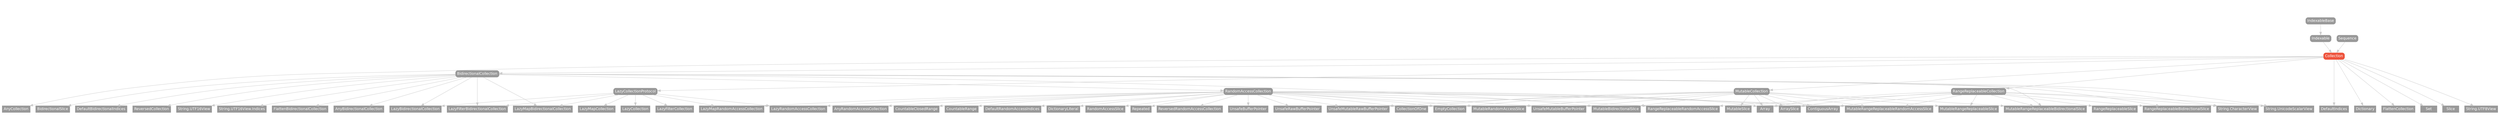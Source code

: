 strict digraph "Collection - Type Hierarchy - SwiftDoc.org" {
    pad="0.1,0.8"
    node [shape=box, style="filled,rounded", color="#999999", fillcolor="#999999", fontcolor=white, fontname=Helvetica, fontnames="Helvetica,sansserif", fontsize=12, margin="0.07,0.05", height="0.3"]
    edge [color="#cccccc"]
    "AnyBidirectionalCollection" [URL="/type/AnyBidirectionalCollection/hierarchy/", style=filled]
    "AnyCollection" [URL="/type/AnyCollection/hierarchy/", style=filled]
    "AnyRandomAccessCollection" [URL="/type/AnyRandomAccessCollection/hierarchy/", style=filled]
    "Array" [URL="/type/Array/hierarchy/", style=filled]
    "ArraySlice" [URL="/type/ArraySlice/hierarchy/", style=filled]
    "BidirectionalCollection" [URL="/protocol/BidirectionalCollection/hierarchy/"]
    "BidirectionalSlice" [URL="/type/BidirectionalSlice/hierarchy/", style=filled]
    "Collection" [URL="/protocol/Collection/", style="filled,rounded", fillcolor="#ee543d", color="#ee543d"]
    "CollectionOfOne" [URL="/type/CollectionOfOne/hierarchy/", style=filled]
    "ContiguousArray" [URL="/type/ContiguousArray/hierarchy/", style=filled]
    "CountableClosedRange" [URL="/type/CountableClosedRange/hierarchy/", style=filled]
    "CountableRange" [URL="/type/CountableRange/hierarchy/", style=filled]
    "DefaultBidirectionalIndices" [URL="/type/DefaultBidirectionalIndices/hierarchy/", style=filled]
    "DefaultIndices" [URL="/type/DefaultIndices/hierarchy/", style=filled]
    "DefaultRandomAccessIndices" [URL="/type/DefaultRandomAccessIndices/hierarchy/", style=filled]
    "Dictionary" [URL="/type/Dictionary/hierarchy/", style=filled]
    "DictionaryLiteral" [URL="/type/DictionaryLiteral/hierarchy/", style=filled]
    "EmptyCollection" [URL="/type/EmptyCollection/hierarchy/", style=filled]
    "FlattenBidirectionalCollection" [URL="/type/FlattenBidirectionalCollection/hierarchy/", style=filled]
    "FlattenCollection" [URL="/type/FlattenCollection/hierarchy/", style=filled]
    "Indexable" [URL="/protocol/Indexable/hierarchy/"]
    "IndexableBase" [URL="/protocol/IndexableBase/hierarchy/"]
    "LazyBidirectionalCollection" [URL="/type/LazyBidirectionalCollection/hierarchy/", style=filled]
    "LazyCollection" [URL="/type/LazyCollection/hierarchy/", style=filled]
    "LazyCollectionProtocol" [URL="/protocol/LazyCollectionProtocol/hierarchy/"]
    "LazyFilterBidirectionalCollection" [URL="/type/LazyFilterBidirectionalCollection/hierarchy/", style=filled]
    "LazyFilterCollection" [URL="/type/LazyFilterCollection/hierarchy/", style=filled]
    "LazyMapBidirectionalCollection" [URL="/type/LazyMapBidirectionalCollection/hierarchy/", style=filled]
    "LazyMapCollection" [URL="/type/LazyMapCollection/hierarchy/", style=filled]
    "LazyMapRandomAccessCollection" [URL="/type/LazyMapRandomAccessCollection/hierarchy/", style=filled]
    "LazyRandomAccessCollection" [URL="/type/LazyRandomAccessCollection/hierarchy/", style=filled]
    "MutableBidirectionalSlice" [URL="/type/MutableBidirectionalSlice/hierarchy/", style=filled]
    "MutableCollection" [URL="/protocol/MutableCollection/hierarchy/"]
    "MutableRandomAccessSlice" [URL="/type/MutableRandomAccessSlice/hierarchy/", style=filled]
    "MutableRangeReplaceableBidirectionalSlice" [URL="/type/MutableRangeReplaceableBidirectionalSlice/hierarchy/", style=filled]
    "MutableRangeReplaceableRandomAccessSlice" [URL="/type/MutableRangeReplaceableRandomAccessSlice/hierarchy/", style=filled]
    "MutableRangeReplaceableSlice" [URL="/type/MutableRangeReplaceableSlice/hierarchy/", style=filled]
    "MutableSlice" [URL="/type/MutableSlice/hierarchy/", style=filled]
    "RandomAccessCollection" [URL="/protocol/RandomAccessCollection/hierarchy/"]
    "RandomAccessSlice" [URL="/type/RandomAccessSlice/hierarchy/", style=filled]
    "RangeReplaceableBidirectionalSlice" [URL="/type/RangeReplaceableBidirectionalSlice/hierarchy/", style=filled]
    "RangeReplaceableCollection" [URL="/protocol/RangeReplaceableCollection/hierarchy/"]
    "RangeReplaceableRandomAccessSlice" [URL="/type/RangeReplaceableRandomAccessSlice/hierarchy/", style=filled]
    "RangeReplaceableSlice" [URL="/type/RangeReplaceableSlice/hierarchy/", style=filled]
    "Repeated" [URL="/type/Repeated/hierarchy/", style=filled]
    "ReversedCollection" [URL="/type/ReversedCollection/hierarchy/", style=filled]
    "ReversedRandomAccessCollection" [URL="/type/ReversedRandomAccessCollection/hierarchy/", style=filled]
    "Sequence" [URL="/protocol/Sequence/hierarchy/"]
    "Set" [URL="/type/Set/hierarchy/", style=filled]
    "Slice" [URL="/type/Slice/hierarchy/", style=filled]
    "String.CharacterView" [URL="/type/String.CharacterView/hierarchy/", style=filled]
    "String.UTF16View" [URL="/type/String.UTF16View/hierarchy/", style=filled]
    "String.UTF16View.Indices" [URL="/type/String.UTF16View.Indices/hierarchy/", style=filled]
    "String.UTF8View" [URL="/type/String.UTF8View/hierarchy/", style=filled]
    "String.UnicodeScalarView" [URL="/type/String.UnicodeScalarView/hierarchy/", style=filled]
    "UnsafeBufferPointer" [URL="/type/UnsafeBufferPointer/hierarchy/", style=filled]
    "UnsafeMutableBufferPointer" [URL="/type/UnsafeMutableBufferPointer/hierarchy/", style=filled]
    "UnsafeMutableRawBufferPointer" [URL="/type/UnsafeMutableRawBufferPointer/hierarchy/", style=filled]
    "UnsafeRawBufferPointer" [URL="/type/UnsafeRawBufferPointer/hierarchy/", style=filled]    "Collection" -> "AnyCollection"
    "Collection" -> "BidirectionalCollection"
    "Collection" -> "DefaultIndices"
    "Collection" -> "Dictionary"
    "Collection" -> "FlattenCollection"
    "Collection" -> "LazyCollectionProtocol"
    "Collection" -> "MutableCollection"
    "Collection" -> "RangeReplaceableCollection"
    "Collection" -> "Set"
    "Collection" -> "Slice"
    "Collection" -> "String.UTF8View"
    "BidirectionalCollection" -> "AnyBidirectionalCollection"
    "BidirectionalCollection" -> "BidirectionalSlice"
    "BidirectionalCollection" -> "DefaultBidirectionalIndices"
    "BidirectionalCollection" -> "FlattenBidirectionalCollection"
    "BidirectionalCollection" -> "LazyBidirectionalCollection"
    "BidirectionalCollection" -> "LazyFilterBidirectionalCollection"
    "BidirectionalCollection" -> "LazyMapBidirectionalCollection"
    "BidirectionalCollection" -> "MutableBidirectionalSlice"
    "BidirectionalCollection" -> "MutableRangeReplaceableBidirectionalSlice"
    "BidirectionalCollection" -> "RandomAccessCollection"
    "BidirectionalCollection" -> "RangeReplaceableBidirectionalSlice"
    "BidirectionalCollection" -> "ReversedCollection"
    "BidirectionalCollection" -> "String.UTF16View"
    "BidirectionalCollection" -> "String.CharacterView"
    "BidirectionalCollection" -> "String.UnicodeScalarView"
    "BidirectionalCollection" -> "String.UTF16View.Indices"
    "RandomAccessCollection" -> "AnyRandomAccessCollection"
    "RandomAccessCollection" -> "Array"
    "RandomAccessCollection" -> "ArraySlice"
    "RandomAccessCollection" -> "CollectionOfOne"
    "RandomAccessCollection" -> "ContiguousArray"
    "RandomAccessCollection" -> "CountableClosedRange"
    "RandomAccessCollection" -> "CountableRange"
    "RandomAccessCollection" -> "DefaultRandomAccessIndices"
    "RandomAccessCollection" -> "DictionaryLiteral"
    "RandomAccessCollection" -> "EmptyCollection"
    "RandomAccessCollection" -> "LazyMapRandomAccessCollection"
    "RandomAccessCollection" -> "LazyRandomAccessCollection"
    "RandomAccessCollection" -> "MutableRandomAccessSlice"
    "RandomAccessCollection" -> "MutableRangeReplaceableRandomAccessSlice"
    "RandomAccessCollection" -> "RandomAccessSlice"
    "RandomAccessCollection" -> "RangeReplaceableRandomAccessSlice"
    "RandomAccessCollection" -> "Repeated"
    "RandomAccessCollection" -> "ReversedRandomAccessCollection"
    "RandomAccessCollection" -> "UnsafeBufferPointer"
    "RandomAccessCollection" -> "UnsafeMutableBufferPointer"
    "RandomAccessCollection" -> "UnsafeMutableRawBufferPointer"
    "RandomAccessCollection" -> "UnsafeRawBufferPointer"
    "LazyCollectionProtocol" -> "LazyBidirectionalCollection"
    "LazyCollectionProtocol" -> "LazyCollection"
    "LazyCollectionProtocol" -> "LazyFilterBidirectionalCollection"
    "LazyCollectionProtocol" -> "LazyFilterCollection"
    "LazyCollectionProtocol" -> "LazyMapBidirectionalCollection"
    "LazyCollectionProtocol" -> "LazyMapCollection"
    "LazyCollectionProtocol" -> "LazyMapRandomAccessCollection"
    "LazyCollectionProtocol" -> "LazyRandomAccessCollection"
    "MutableCollection" -> "Array"
    "MutableCollection" -> "ArraySlice"
    "MutableCollection" -> "CollectionOfOne"
    "MutableCollection" -> "ContiguousArray"
    "MutableCollection" -> "EmptyCollection"
    "MutableCollection" -> "MutableBidirectionalSlice"
    "MutableCollection" -> "MutableRandomAccessSlice"
    "MutableCollection" -> "MutableRangeReplaceableBidirectionalSlice"
    "MutableCollection" -> "MutableRangeReplaceableRandomAccessSlice"
    "MutableCollection" -> "MutableRangeReplaceableSlice"
    "MutableCollection" -> "MutableSlice"
    "MutableCollection" -> "UnsafeMutableBufferPointer"
    "MutableCollection" -> "UnsafeMutableRawBufferPointer"
    "RangeReplaceableCollection" -> "Array"
    "RangeReplaceableCollection" -> "ArraySlice"
    "RangeReplaceableCollection" -> "ContiguousArray"
    "RangeReplaceableCollection" -> "MutableRangeReplaceableBidirectionalSlice"
    "RangeReplaceableCollection" -> "MutableRangeReplaceableRandomAccessSlice"
    "RangeReplaceableCollection" -> "MutableRangeReplaceableSlice"
    "RangeReplaceableCollection" -> "RangeReplaceableBidirectionalSlice"
    "RangeReplaceableCollection" -> "RangeReplaceableRandomAccessSlice"
    "RangeReplaceableCollection" -> "RangeReplaceableSlice"
    "RangeReplaceableCollection" -> "String.CharacterView"
    "RangeReplaceableCollection" -> "String.UnicodeScalarView"
    "Indexable" -> "Collection"
    "Sequence" -> "Collection"
    "IndexableBase" -> "Indexable"
    subgraph Types {
        rank = max; "AnyCollection"; "DefaultIndices"; "Dictionary"; "FlattenCollection"; "Set"; "Slice"; "String.UTF8View"; "AnyBidirectionalCollection"; "BidirectionalSlice"; "DefaultBidirectionalIndices"; "FlattenBidirectionalCollection"; "LazyBidirectionalCollection"; "LazyFilterBidirectionalCollection"; "LazyMapBidirectionalCollection"; "MutableBidirectionalSlice"; "MutableRangeReplaceableBidirectionalSlice"; "RangeReplaceableBidirectionalSlice"; "ReversedCollection"; "String.UTF16View"; "String.CharacterView"; "String.UnicodeScalarView"; "String.UTF16View.Indices"; "AnyRandomAccessCollection"; "Array"; "ArraySlice"; "CollectionOfOne"; "ContiguousArray"; "CountableClosedRange"; "CountableRange"; "DefaultRandomAccessIndices"; "DictionaryLiteral"; "EmptyCollection"; "LazyMapRandomAccessCollection"; "LazyRandomAccessCollection"; "MutableRandomAccessSlice"; "MutableRangeReplaceableRandomAccessSlice"; "RandomAccessSlice"; "RangeReplaceableRandomAccessSlice"; "Repeated"; "ReversedRandomAccessCollection"; "UnsafeBufferPointer"; "UnsafeMutableBufferPointer"; "UnsafeMutableRawBufferPointer"; "UnsafeRawBufferPointer"; "LazyCollection"; "LazyFilterCollection"; "LazyMapCollection"; "MutableRangeReplaceableSlice"; "MutableSlice"; "RangeReplaceableSlice";
    }
}
